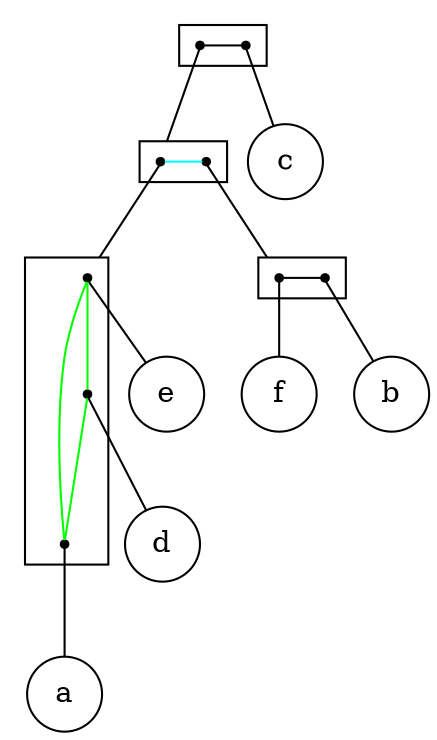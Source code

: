 strict digraph "exponential_2-structure" {
compound=true;
fontname=Verdana;
fontsize=12;
newrank=true;
node [shape=circle];
c;
e;
d;
a;
f;
b;
subgraph cluster_abdefc {
rank=same;
node [shape=point];
s_abdef -> s_c  [arrowhead=none, color=black];
}

subgraph cluster_abdef {
rank=same;
node [shape=point];
s_dea -> s_bf  [arrowhead=none, color=cyan];
}

subgraph cluster_dea {
node [shape=point];
s_e -> s_d  [arrowhead=none, color=green];
s_e -> s_a  [arrowhead=none, color=green];
s_d -> s_a  [arrowhead=none, color=green];
}

subgraph cluster_bf {
rank=same;
node [shape=point];
s_f -> s_b  [arrowhead=none, color=black];
}

s_abdef -> s_dea  [arrowhead=none, lhead=cluster_abdef];
s_c -> c  [arrowhead=none];
s_dea -> s_e  [arrowhead=none, lhead=cluster_dea];
s_bf -> s_f  [arrowhead=none, lhead=cluster_bf];
s_e -> e  [arrowhead=none];
s_d -> d  [arrowhead=none];
s_a -> a  [arrowhead=none];
s_f -> f  [arrowhead=none];
s_b -> b  [arrowhead=none];
}
